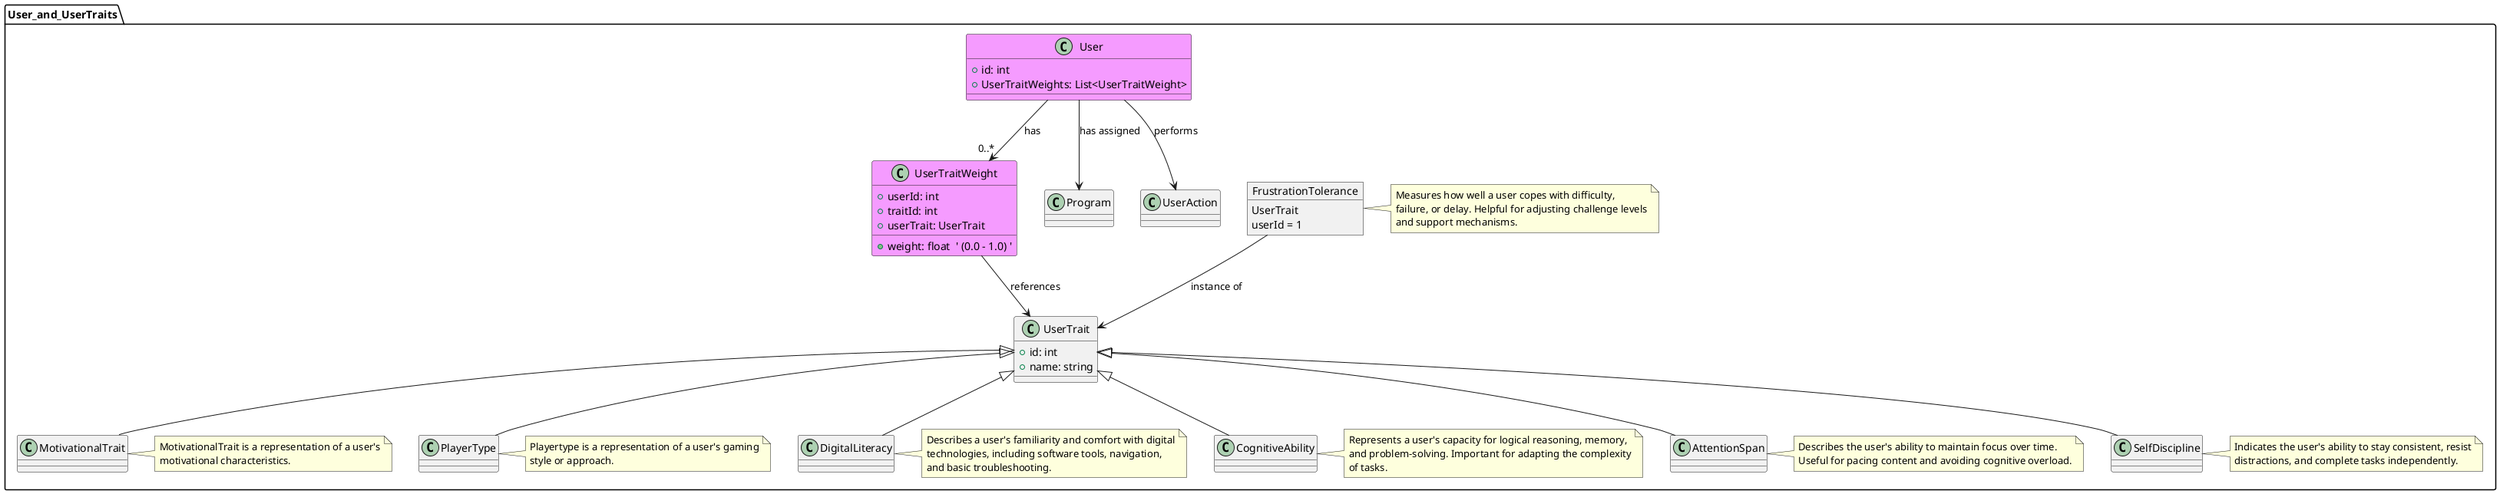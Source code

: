 @startuml
package User_and_UserTraits {

  class User #f59bff {
    +id: int
    +UserTraitWeights: List<UserTraitWeight>
  }

  class UserTrait {
    +id: int
    +name: string
  }

  class UserTraitWeight #f59bff {
    +userId: int
    +traitId: int
    +userTrait: UserTrait
    +weight: float  ' (0.0 – 1.0) '
  }

  User --> "0..*" UserTraitWeight : "has"
  UserTraitWeight --> UserTrait : "references"
  User --> Program : "has assigned"
  User --> UserAction : "performs"

  class MotivationalTrait extends UserTrait
  note right of MotivationalTrait
    MotivationalTrait is a representation of a user's
    motivational characteristics.
  end note

  class PlayerType extends UserTrait
  note right of PlayerType
    Playertype is a representation of a user's gaming
    style or approach.
  end note

  class DigitalLiteracy extends UserTrait
  note right of DigitalLiteracy
    Describes a user's familiarity and comfort with digital
    technologies, including software tools, navigation,
    and basic troubleshooting.
  end note

  class CognitiveAbility extends UserTrait
  note right of CognitiveAbility
    Represents a user's capacity for logical reasoning, memory,
    and problem-solving. Important for adapting the complexity
    of tasks.
  end note

  class AttentionSpan extends UserTrait
  note right of AttentionSpan
    Describes the user's ability to maintain focus over time. 
    Useful for pacing content and avoiding cognitive overload.
  end note

  class SelfDiscipline extends UserTrait
  note right of SelfDiscipline
    Indicates the user's ability to stay consistent, resist
    distractions, and complete tasks independently.
  end note

  object FrustrationTolerance
  FrustrationTolerance : UserTrait
  FrustrationTolerance : userId = 1
  FrustrationTolerance --> UserTrait : "instance of"

  note right of FrustrationTolerance
    Measures how well a user copes with difficulty,
    failure, or delay. Helpful for adjusting challenge levels
    and support mechanisms.
  end note
}

@enduml
